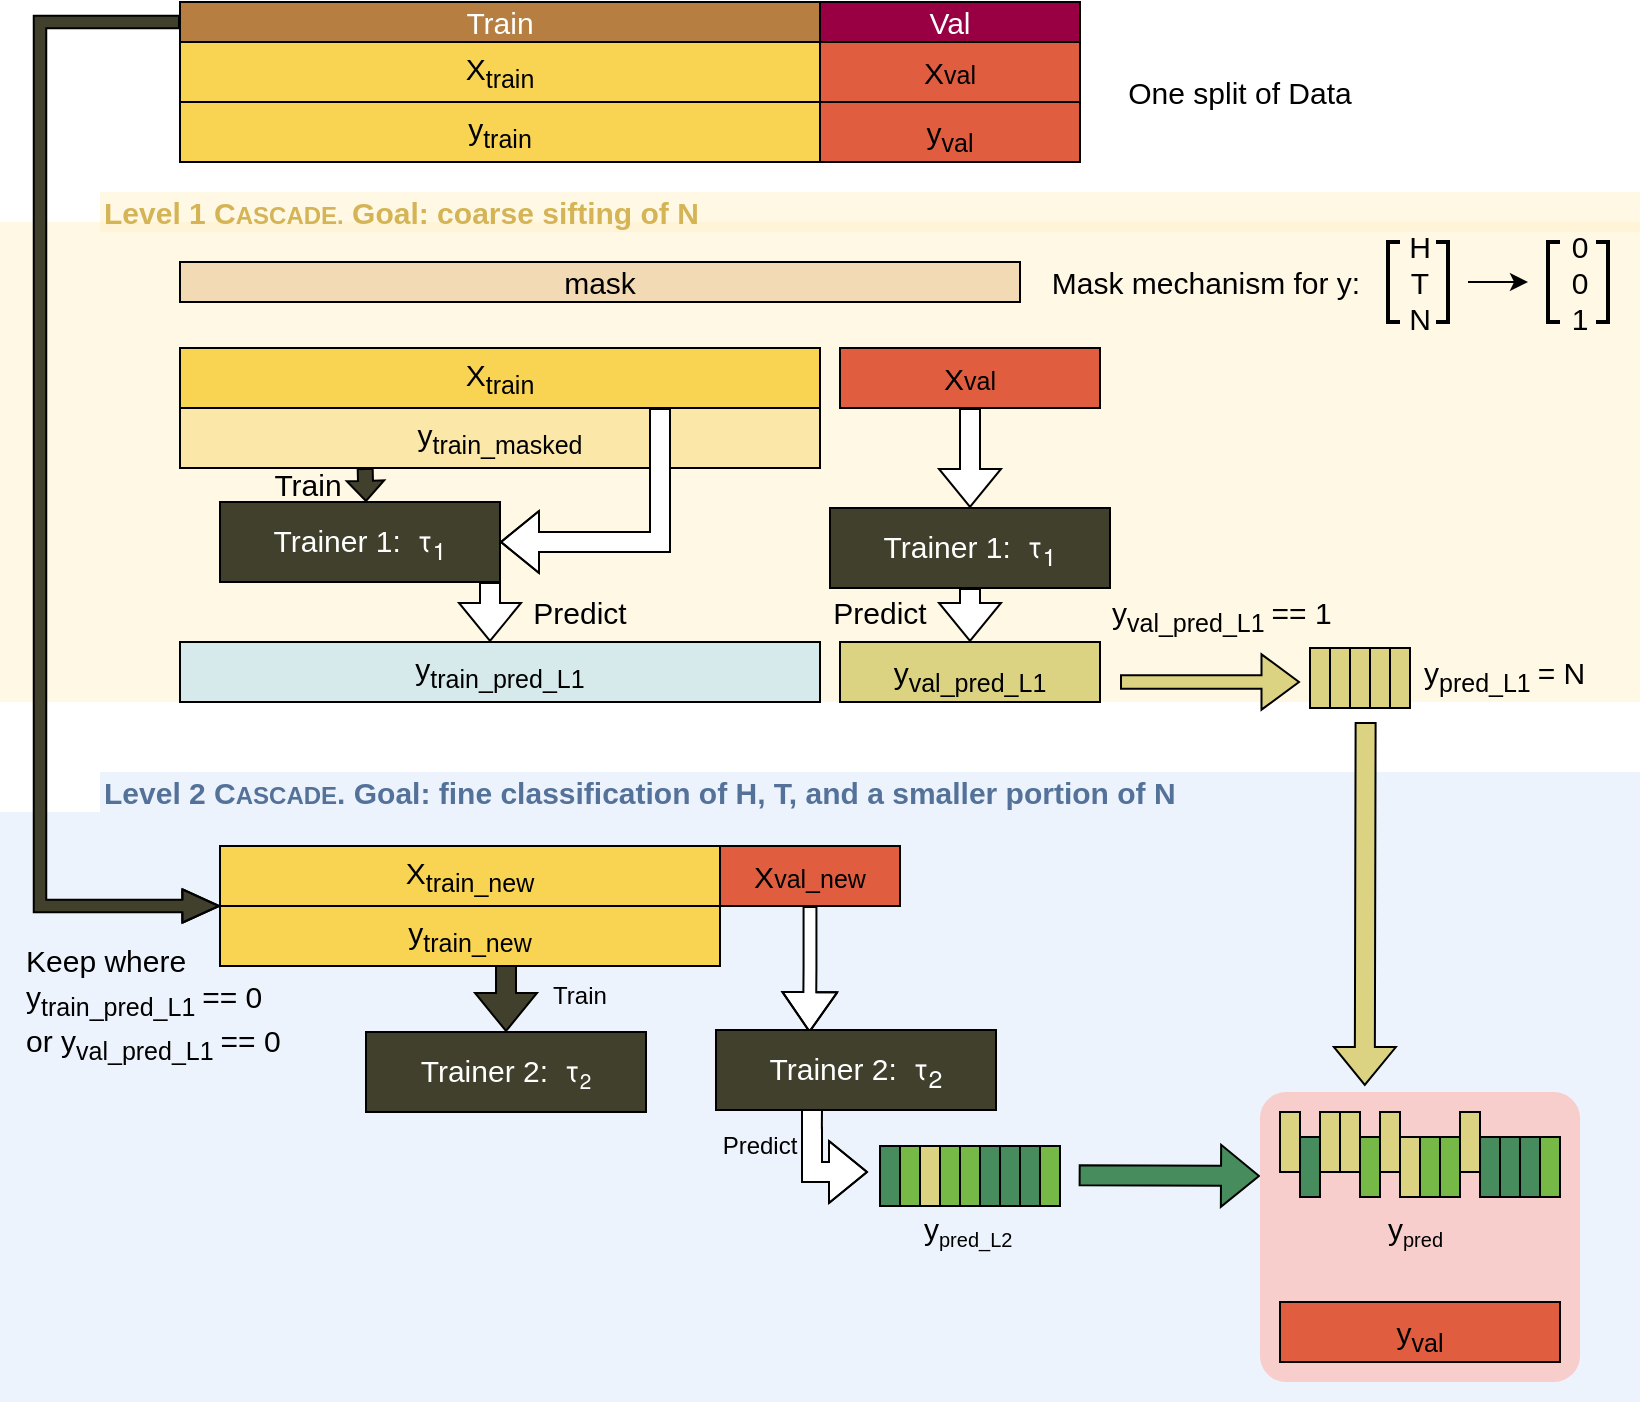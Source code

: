 <mxfile version="26.2.14">
  <diagram name="Page-1" id="dWAUJKyAPUHqVSD2c30o">
    <mxGraphModel dx="1299" dy="876" grid="1" gridSize="10" guides="1" tooltips="1" connect="1" arrows="1" fold="1" page="1" pageScale="1" pageWidth="850" pageHeight="1100" math="0" shadow="0">
      <root>
        <mxCell id="0" />
        <mxCell id="1" parent="0" />
        <mxCell id="XmK-ISircZ31_cJlSy5G-73" value="" style="rounded=1;whiteSpace=wrap;html=1;arcSize=0;fillColor=#dae8fc;strokeColor=none;opacity=50;" parent="1" vertex="1">
          <mxGeometry y="435" width="820" height="295" as="geometry" />
        </mxCell>
        <mxCell id="XmK-ISircZ31_cJlSy5G-74" value="Level 2 C&lt;font&gt;&lt;font style=&quot;font-size: 12px;&quot;&gt;ASCADE&lt;/font&gt;. Goal: fine classification of H, T, and a smaller portion of N&lt;/font&gt;" style="text;html=1;align=left;verticalAlign=middle;whiteSpace=wrap;rounded=0;fillColor=#dae8fc;strokeColor=none;opacity=50;fontStyle=1;fontColor=#547299;fontSize=15;" parent="1" vertex="1">
          <mxGeometry x="50" y="415" width="770" height="20" as="geometry" />
        </mxCell>
        <mxCell id="XmK-ISircZ31_cJlSy5G-71" value="" style="rounded=1;whiteSpace=wrap;html=1;arcSize=0;fillColor=#fff2cc;strokeColor=none;opacity=50;" parent="1" vertex="1">
          <mxGeometry y="140" width="820" height="240" as="geometry" />
        </mxCell>
        <mxCell id="XmK-ISircZ31_cJlSy5G-3" value="Train" style="rounded=0;whiteSpace=wrap;html=1;fillColor=#B67E40;fontColor=#FFFFFF;strokeColor=default;fontSize=15;" parent="1" vertex="1">
          <mxGeometry x="90" y="30" width="320" height="20" as="geometry" />
        </mxCell>
        <mxCell id="XmK-ISircZ31_cJlSy5G-5" value="Val" style="rounded=0;whiteSpace=wrap;html=1;fillColor=#980043;fontColor=#FFFFFF;strokeColor=default;fontSize=15;gradientColor=none;" parent="1" vertex="1">
          <mxGeometry x="410" y="30" width="130" height="20" as="geometry" />
        </mxCell>
        <mxCell id="XmK-ISircZ31_cJlSy5G-7" value="mask" style="rounded=0;whiteSpace=wrap;html=1;fontSize=15;fillColor=#F2DBB4;" parent="1" vertex="1">
          <mxGeometry x="90" y="160" width="420" height="20" as="geometry" />
        </mxCell>
        <mxCell id="XmK-ISircZ31_cJlSy5G-8" value="Mask mechanism for y:" style="text;html=1;align=center;verticalAlign=middle;whiteSpace=wrap;rounded=0;fontSize=15;" parent="1" vertex="1">
          <mxGeometry x="523" y="155" width="160" height="30" as="geometry" />
        </mxCell>
        <mxCell id="XmK-ISircZ31_cJlSy5G-9" value="" style="strokeWidth=2;html=1;shape=mxgraph.flowchart.annotation_1;align=left;pointerEvents=1;" parent="1" vertex="1">
          <mxGeometry x="694" y="150" width="6" height="40" as="geometry" />
        </mxCell>
        <mxCell id="XmK-ISircZ31_cJlSy5G-11" value="H&lt;div&gt;T&lt;/div&gt;&lt;div&gt;N&lt;/div&gt;" style="text;html=1;align=center;verticalAlign=middle;whiteSpace=wrap;rounded=0;fontSize=15;" parent="1" vertex="1">
          <mxGeometry x="680" y="155" width="60" height="30" as="geometry" />
        </mxCell>
        <mxCell id="XmK-ISircZ31_cJlSy5G-13" value="" style="strokeWidth=2;html=1;shape=mxgraph.flowchart.annotation_1;align=left;pointerEvents=1;rotation=-180;" parent="1" vertex="1">
          <mxGeometry x="718" y="150" width="6" height="40" as="geometry" />
        </mxCell>
        <mxCell id="XmK-ISircZ31_cJlSy5G-14" value="" style="strokeWidth=2;html=1;shape=mxgraph.flowchart.annotation_1;align=left;pointerEvents=1;" parent="1" vertex="1">
          <mxGeometry x="774" y="150" width="6" height="40" as="geometry" />
        </mxCell>
        <mxCell id="XmK-ISircZ31_cJlSy5G-15" value="0&lt;div&gt;0&lt;/div&gt;&lt;div&gt;1&lt;/div&gt;" style="text;html=1;align=center;verticalAlign=middle;whiteSpace=wrap;rounded=0;fontSize=15;" parent="1" vertex="1">
          <mxGeometry x="760" y="155" width="60" height="30" as="geometry" />
        </mxCell>
        <mxCell id="XmK-ISircZ31_cJlSy5G-16" value="" style="strokeWidth=2;html=1;shape=mxgraph.flowchart.annotation_1;align=left;pointerEvents=1;rotation=-180;fontSize=15;" parent="1" vertex="1">
          <mxGeometry x="798" y="150" width="6" height="40" as="geometry" />
        </mxCell>
        <mxCell id="XmK-ISircZ31_cJlSy5G-17" value="" style="endArrow=classic;html=1;rounded=0;entryX=0;entryY=0.5;entryDx=0;entryDy=0;" parent="1" edge="1">
          <mxGeometry width="50" height="50" relative="1" as="geometry">
            <mxPoint x="734" y="170" as="sourcePoint" />
            <mxPoint x="764" y="170" as="targetPoint" />
          </mxGeometry>
        </mxCell>
        <mxCell id="WY-bexpHM8N3G8zlpBjD-25" style="edgeStyle=orthogonalEdgeStyle;rounded=0;orthogonalLoop=1;jettySize=auto;html=1;exitX=1;exitY=1;exitDx=0;exitDy=0;entryX=0.5;entryY=0;entryDx=0;entryDy=0;shape=flexArrow;fillColor=default;" edge="1" parent="1">
          <mxGeometry relative="1" as="geometry">
            <mxPoint x="245" y="320" as="sourcePoint" />
            <mxPoint x="245" y="350" as="targetPoint" />
          </mxGeometry>
        </mxCell>
        <mxCell id="XmK-ISircZ31_cJlSy5G-18" value="Trainer 1:&amp;nbsp;&lt;span style=&quot;text-align: start; caret-color: rgb(0, 29, 53); font-family: &amp;quot;Google Sans&amp;quot;, &amp;quot;Helvetica Neue&amp;quot;, sans-serif;&quot;&gt;&amp;nbsp;τ&lt;sub&gt;1&lt;/sub&gt;&lt;/span&gt;" style="rounded=0;whiteSpace=wrap;html=1;fillColor=#40402D;fontColor=#FFFFFF;strokeColor=default;labelBackgroundColor=none;fontSize=15;gradientColor=none;" parent="1" vertex="1">
          <mxGeometry x="110" y="280" width="140" height="40" as="geometry" />
        </mxCell>
        <mxCell id="WY-bexpHM8N3G8zlpBjD-24" style="edgeStyle=orthogonalEdgeStyle;rounded=0;orthogonalLoop=1;jettySize=auto;html=1;entryX=0;entryY=0;entryDx=0;entryDy=0;shape=flexArrow;fillColor=#40402D;width=6.25;endSize=5.779;endWidth=9.479;exitX=0;exitY=0.5;exitDx=0;exitDy=0;" edge="1" parent="1" source="XmK-ISircZ31_cJlSy5G-3" target="XmK-ISircZ31_cJlSy5G-32">
          <mxGeometry relative="1" as="geometry">
            <mxPoint x="80" y="40" as="sourcePoint" />
            <Array as="points">
              <mxPoint x="20" y="40" />
              <mxPoint x="20" y="482" />
            </Array>
          </mxGeometry>
        </mxCell>
        <mxCell id="XmK-ISircZ31_cJlSy5G-19" value="X&lt;sub&gt;train&lt;/sub&gt;" style="rounded=0;whiteSpace=wrap;html=1;fillColor=#F8D452;fontColor=#000000;strokeColor=default;fontSize=15;" parent="1" vertex="1">
          <mxGeometry x="90" y="50" width="320" height="30" as="geometry" />
        </mxCell>
        <mxCell id="XmK-ISircZ31_cJlSy5G-20" value="y&lt;sub&gt;train&lt;/sub&gt;" style="rounded=0;whiteSpace=wrap;html=1;fillColor=#F8D452;fontColor=#000000;strokeColor=default;fontSize=15;" parent="1" vertex="1">
          <mxGeometry x="90" y="80" width="320" height="30" as="geometry" />
        </mxCell>
        <mxCell id="XmK-ISircZ31_cJlSy5G-21" value="X&lt;span style=&quot;font-size: 12.5px;&quot;&gt;val&lt;/span&gt;" style="rounded=0;whiteSpace=wrap;html=1;fillColor=#E15D40;fontColor=#000000;strokeColor=default;fontSize=15;" parent="1" vertex="1">
          <mxGeometry x="410" y="50" width="130" height="30" as="geometry" />
        </mxCell>
        <mxCell id="XmK-ISircZ31_cJlSy5G-22" value="&lt;sub&gt;&lt;span style=&quot;font-size: 15px;&quot;&gt;y&lt;sub&gt;val&lt;/sub&gt;&lt;/span&gt;&lt;/sub&gt;" style="rounded=0;whiteSpace=wrap;html=1;fillColor=#E15D40;fontColor=#000000;strokeColor=default;fontSize=15;" parent="1" vertex="1">
          <mxGeometry x="410" y="80" width="130" height="30" as="geometry" />
        </mxCell>
        <mxCell id="XmK-ISircZ31_cJlSy5G-23" value="y&lt;sub&gt;train_masked&lt;/sub&gt;" style="rounded=0;whiteSpace=wrap;html=1;fillColor=#FBE7A8;fontColor=#000000;strokeColor=default;fontSize=15;" parent="1" vertex="1">
          <mxGeometry x="90" y="233" width="320" height="30" as="geometry" />
        </mxCell>
        <mxCell id="XmK-ISircZ31_cJlSy5G-25" value="One split of Data" style="text;html=1;align=center;verticalAlign=middle;whiteSpace=wrap;rounded=0;fontSize=15;" parent="1" vertex="1">
          <mxGeometry x="550" y="60" width="140" height="30" as="geometry" />
        </mxCell>
        <mxCell id="XmK-ISircZ31_cJlSy5G-26" value="y&lt;sub&gt;train_pred_L1&lt;/sub&gt;" style="rounded=0;whiteSpace=wrap;html=1;fillColor=#D6EAEB;fontColor=#000000;strokeColor=default;fontSize=15;" parent="1" vertex="1">
          <mxGeometry x="90" y="350" width="320" height="30" as="geometry" />
        </mxCell>
        <mxCell id="XmK-ISircZ31_cJlSy5G-27" value="X&lt;sub&gt;train&lt;/sub&gt;" style="rounded=0;whiteSpace=wrap;html=1;fillColor=#F8D452;fontColor=#000000;strokeColor=default;fontSize=15;" parent="1" vertex="1">
          <mxGeometry x="90" y="203" width="320" height="30" as="geometry" />
        </mxCell>
        <mxCell id="WY-bexpHM8N3G8zlpBjD-9" style="edgeStyle=orthogonalEdgeStyle;rounded=0;orthogonalLoop=1;jettySize=auto;html=1;exitX=0.5;exitY=1;exitDx=0;exitDy=0;entryX=0.5;entryY=0;entryDx=0;entryDy=0;shape=flexArrow;fillColor=default;" edge="1" parent="1" source="XmK-ISircZ31_cJlSy5G-28" target="WY-bexpHM8N3G8zlpBjD-8">
          <mxGeometry relative="1" as="geometry" />
        </mxCell>
        <mxCell id="XmK-ISircZ31_cJlSy5G-28" value="X&lt;span style=&quot;font-size: 12.5px;&quot;&gt;val&lt;/span&gt;" style="rounded=0;whiteSpace=wrap;html=1;fillColor=#E15D40;fontColor=#000000;strokeColor=default;fontSize=15;" parent="1" vertex="1">
          <mxGeometry x="420" y="203" width="130" height="30" as="geometry" />
        </mxCell>
        <mxCell id="XmK-ISircZ31_cJlSy5G-30" value="&lt;sub&gt;&lt;span style=&quot;font-size: 15px;&quot;&gt;y&lt;sub&gt;val_pred_L1&lt;/sub&gt;&lt;/span&gt;&lt;/sub&gt;" style="rounded=0;whiteSpace=wrap;html=1;fillColor=#DBD282;fontColor=#000000;strokeColor=default;fontSize=15;" parent="1" vertex="1">
          <mxGeometry x="420" y="350" width="130" height="30" as="geometry" />
        </mxCell>
        <mxCell id="WY-bexpHM8N3G8zlpBjD-31" style="edgeStyle=orthogonalEdgeStyle;rounded=0;orthogonalLoop=1;jettySize=auto;html=1;exitX=0.572;exitY=0.975;exitDx=0;exitDy=0;entryX=0.5;entryY=0;entryDx=0;entryDy=0;exitPerimeter=0;shape=flexArrow;fillColor=#40402D;" edge="1" parent="1" source="XmK-ISircZ31_cJlSy5G-32" target="XmK-ISircZ31_cJlSy5G-36">
          <mxGeometry relative="1" as="geometry">
            <Array as="points" />
          </mxGeometry>
        </mxCell>
        <mxCell id="XmK-ISircZ31_cJlSy5G-32" value="y&lt;sub&gt;train_new&lt;/sub&gt;" style="rounded=0;whiteSpace=wrap;html=1;fillColor=#F8D452;fontColor=#000000;strokeColor=default;fontSize=15;" parent="1" vertex="1">
          <mxGeometry x="110" y="482" width="250" height="30" as="geometry" />
        </mxCell>
        <mxCell id="XmK-ISircZ31_cJlSy5G-34" value="X&lt;sub&gt;train_new&lt;/sub&gt;" style="rounded=0;whiteSpace=wrap;html=1;fillColor=#F8D452;fontColor=#000000;strokeColor=default;fontSize=15;" parent="1" vertex="1">
          <mxGeometry x="110" y="452" width="250" height="30" as="geometry" />
        </mxCell>
        <mxCell id="XmK-ISircZ31_cJlSy5G-35" value="X&lt;span style=&quot;font-size: 12.5px;&quot;&gt;val_new&lt;/span&gt;" style="rounded=0;whiteSpace=wrap;html=1;fillColor=#E15D40;fontColor=#000000;strokeColor=default;fontSize=15;" parent="1" vertex="1">
          <mxGeometry x="360" y="452" width="90" height="30" as="geometry" />
        </mxCell>
        <mxCell id="XmK-ISircZ31_cJlSy5G-36" value="Trainer 2:&amp;nbsp;&lt;span style=&quot;text-align: start; caret-color: rgb(0, 29, 53); font-family: &amp;quot;Google Sans&amp;quot;, &amp;quot;Helvetica Neue&amp;quot;, sans-serif;&quot;&gt;&amp;nbsp;τ&lt;span style=&quot;font-size: 12.5px;&quot;&gt;&lt;sub&gt;2&lt;/sub&gt;&lt;/span&gt;&lt;/span&gt;" style="rounded=0;whiteSpace=wrap;html=1;fillColor=#40402D;fontColor=#FFFFFF;strokeColor=default;labelBackgroundColor=none;fontSize=15;gradientColor=none;" parent="1" vertex="1">
          <mxGeometry x="183" y="545" width="140" height="40" as="geometry" />
        </mxCell>
        <mxCell id="XmK-ISircZ31_cJlSy5G-37" value="" style="rounded=0;whiteSpace=wrap;html=1;fillColor=#478C5C;fontColor=#FFFFFF;strokeColor=default;fontSize=15;" parent="1" vertex="1">
          <mxGeometry x="440" y="602" width="10" height="30" as="geometry" />
        </mxCell>
        <mxCell id="XmK-ISircZ31_cJlSy5G-39" value="&lt;span style=&quot;caret-color: rgb(0, 0, 0); color: rgb(0, 0, 0); font-family: Helvetica; font-style: normal; font-variant-caps: normal; font-weight: 400; letter-spacing: normal; text-align: center; text-indent: 0px; text-transform: none; white-space: normal; word-spacing: 0px; -webkit-text-stroke-width: 0px; text-decoration: none; float: none; display: inline !important;&quot;&gt;y&lt;/span&gt;&lt;sub style=&quot;caret-color: rgb(0, 0, 0); color: rgb(0, 0, 0); font-family: Helvetica; font-style: normal; font-variant-caps: normal; font-weight: 400; letter-spacing: normal; text-align: center; text-indent: 0px; text-transform: none; white-space: normal; word-spacing: 0px; -webkit-text-stroke-width: 0px; text-decoration: none;&quot;&gt;pred_L1 &lt;/sub&gt;&lt;span style=&quot;caret-color: rgb(0, 0, 0); color: rgb(0, 0, 0); font-family: Helvetica; font-style: normal; font-variant-caps: normal; font-weight: 400; letter-spacing: normal; text-align: center; text-indent: 0px; text-transform: none; white-space: normal; word-spacing: 0px; -webkit-text-stroke-width: 0px; text-decoration: none;&quot;&gt;= N&lt;/span&gt;" style="text;whiteSpace=wrap;html=1;labelBackgroundColor=none;fontSize=15;" parent="1" vertex="1">
          <mxGeometry x="710" y="350" width="100" height="40" as="geometry" />
        </mxCell>
        <mxCell id="XmK-ISircZ31_cJlSy5G-58" value="&lt;span style=&quot;caret-color: rgb(0, 0, 0); color: rgb(0, 0, 0); font-family: Helvetica; font-size: 15px; font-style: normal; font-variant-caps: normal; font-weight: 400; letter-spacing: normal; text-align: center; text-indent: 0px; text-transform: none; white-space: normal; word-spacing: 0px; -webkit-text-stroke-width: 0px; text-decoration: none; float: none; display: inline !important;&quot;&gt;y&lt;/span&gt;&lt;sub style=&quot;caret-color: rgb(0, 0, 0); color: rgb(0, 0, 0); font-family: Helvetica; font-style: normal; font-variant-caps: normal; font-weight: 400; letter-spacing: normal; text-align: center; text-indent: 0px; text-transform: none; white-space: normal; word-spacing: 0px; -webkit-text-stroke-width: 0px; text-decoration: none;&quot;&gt;pred&lt;/sub&gt;" style="text;whiteSpace=wrap;html=1;labelBackgroundColor=none;" parent="1" vertex="1">
          <mxGeometry x="683" y="615" width="100" height="40" as="geometry" />
        </mxCell>
        <mxCell id="XmK-ISircZ31_cJlSy5G-60" value="&lt;span style=&quot;caret-color: rgb(0, 0, 0); color: rgb(0, 0, 0); font-family: Helvetica; font-style: normal; font-variant-caps: normal; font-weight: 400; letter-spacing: normal; text-align: center; text-indent: 0px; text-transform: none; white-space: normal; word-spacing: 0px; -webkit-text-stroke-width: 0px; text-decoration: none; float: none; display: inline !important;&quot;&gt;y&lt;/span&gt;&lt;sub style=&quot;caret-color: rgb(0, 0, 0); color: rgb(0, 0, 0); font-family: Helvetica; font-style: normal; font-variant-caps: normal; font-weight: 400; letter-spacing: normal; text-align: center; text-indent: 0px; text-transform: none; white-space: normal; word-spacing: 0px; -webkit-text-stroke-width: 0px; text-decoration: none;&quot;&gt;val_pred_L1 &lt;/sub&gt;&lt;span style=&quot;caret-color: rgb(0, 0, 0); color: rgb(0, 0, 0); font-family: Helvetica; font-style: normal; font-variant-caps: normal; font-weight: 400; letter-spacing: normal; text-align: center; text-indent: 0px; text-transform: none; white-space: normal; word-spacing: 0px; -webkit-text-stroke-width: 0px; text-decoration: none;&quot;&gt;== 1&lt;/span&gt;" style="text;whiteSpace=wrap;html=1;labelBackgroundColor=none;fontSize=15;" parent="1" vertex="1">
          <mxGeometry x="554" y="320" width="131" height="40" as="geometry" />
        </mxCell>
        <mxCell id="XmK-ISircZ31_cJlSy5G-64" value="&lt;span style=&quot;caret-color: rgb(0, 0, 0); color: rgb(0, 0, 0); font-family: Helvetica; font-style: normal; font-variant-caps: normal; font-weight: 400; letter-spacing: normal; text-align: center; text-indent: 0px; text-transform: none; white-space: normal; word-spacing: 0px; -webkit-text-stroke-width: 0px; text-decoration: none; float: none; display: inline !important;&quot;&gt;Keep where y&lt;/span&gt;&lt;sub style=&quot;caret-color: rgb(0, 0, 0); color: rgb(0, 0, 0); font-family: Helvetica; font-style: normal; font-variant-caps: normal; font-weight: 400; letter-spacing: normal; text-align: center; text-indent: 0px; text-transform: none; white-space: normal; word-spacing: 0px; -webkit-text-stroke-width: 0px; text-decoration: none;&quot;&gt;train_pred_L1 &lt;/sub&gt;&lt;span style=&quot;caret-color: rgb(0, 0, 0); color: rgb(0, 0, 0); font-family: Helvetica; font-style: normal; font-variant-caps: normal; font-weight: 400; letter-spacing: normal; text-align: center; text-indent: 0px; text-transform: none; white-space: normal; word-spacing: 0px; -webkit-text-stroke-width: 0px; text-decoration: none;&quot;&gt;== 0 or&amp;nbsp;&lt;/span&gt;&lt;span style=&quot;text-align: center; float: none; caret-color: rgb(0, 0, 0); color: rgb(0, 0, 0); display: inline !important;&quot;&gt;y&lt;/span&gt;&lt;sub style=&quot;text-align: center; caret-color: rgb(0, 0, 0); color: rgb(0, 0, 0);&quot;&gt;val_pred_L1&amp;nbsp;&lt;/sub&gt;&lt;span style=&quot;text-align: center; caret-color: rgb(0, 0, 0); color: rgb(0, 0, 0);&quot;&gt;== 0&lt;/span&gt;" style="text;whiteSpace=wrap;html=1;labelBackgroundColor=none;fontSize=15;" parent="1" vertex="1">
          <mxGeometry x="11" y="494" width="150" height="75" as="geometry" />
        </mxCell>
        <mxCell id="XmK-ISircZ31_cJlSy5G-72" value="Level 1 C&lt;font&gt;&lt;font style=&quot;font-size: 12px;&quot;&gt;ASCADE.&lt;/font&gt;&lt;/font&gt;&lt;font&gt;&amp;nbsp;Goal: coarse sifting of N &amp;nbsp;&lt;/font&gt;" style="text;html=1;align=left;verticalAlign=middle;whiteSpace=wrap;rounded=0;fillColor=#fff2cc;strokeColor=none;opacity=50;fontColor=#D4B455;fontStyle=1;fontSize=15;" parent="1" vertex="1">
          <mxGeometry x="50" y="125" width="770" height="20" as="geometry" />
        </mxCell>
        <mxCell id="XmK-ISircZ31_cJlSy5G-75" value="" style="shape=flexArrow;endArrow=classic;html=1;rounded=0;fillColor=#DBD282;" parent="1" edge="1">
          <mxGeometry width="50" height="50" relative="1" as="geometry">
            <mxPoint x="682.81" y="390" as="sourcePoint" />
            <mxPoint x="682.39" y="572" as="targetPoint" />
          </mxGeometry>
        </mxCell>
        <mxCell id="XmK-ISircZ31_cJlSy5G-76" value="" style="shape=flexArrow;endArrow=classic;html=1;rounded=0;fillColor=#478C5C;" parent="1" edge="1">
          <mxGeometry width="50" height="50" relative="1" as="geometry">
            <mxPoint x="539.33" y="616.58" as="sourcePoint" />
            <mxPoint x="630" y="617" as="targetPoint" />
          </mxGeometry>
        </mxCell>
        <mxCell id="tyUhhbc_BJ0rP1aiJ5RJ-2" value="&lt;span style=&quot;caret-color: rgb(255, 255, 255); font-family: Helvetica; font-size: 15px; font-style: normal; font-variant-caps: normal; font-weight: 400; letter-spacing: normal; text-align: center; text-indent: 0px; text-transform: none; white-space: normal; word-spacing: 0px; -webkit-text-stroke-width: 0px; text-decoration: none;&quot;&gt;y&lt;/span&gt;&lt;sub style=&quot;caret-color: rgb(255, 255, 255); font-family: Helvetica; font-style: normal; font-variant-caps: normal; font-weight: 400; letter-spacing: normal; text-align: center; text-indent: 0px; text-transform: none; white-space: normal; word-spacing: 0px; -webkit-text-stroke-width: 0px; text-decoration: none;&quot;&gt;pred_L2&lt;/sub&gt;" style="text;whiteSpace=wrap;html=1;fontColor=default;" parent="1" vertex="1">
          <mxGeometry x="460" y="627.5" width="80" height="40" as="geometry" />
        </mxCell>
        <mxCell id="tyUhhbc_BJ0rP1aiJ5RJ-3" value="" style="rounded=0;whiteSpace=wrap;html=1;fillColor=#76B947;fontColor=#FFFFFF;strokeColor=default;fontSize=15;" parent="1" vertex="1">
          <mxGeometry x="450" y="602" width="10" height="30" as="geometry" />
        </mxCell>
        <mxCell id="tyUhhbc_BJ0rP1aiJ5RJ-4" value="" style="rounded=0;whiteSpace=wrap;html=1;fillColor=#DBD282;fontColor=#000000;strokeColor=default;fontSize=15;" parent="1" vertex="1">
          <mxGeometry x="460" y="602" width="10" height="30" as="geometry" />
        </mxCell>
        <mxCell id="tyUhhbc_BJ0rP1aiJ5RJ-6" value="" style="rounded=0;whiteSpace=wrap;html=1;fillColor=#76B947;fontColor=#FFFFFF;strokeColor=default;fontSize=15;" parent="1" vertex="1">
          <mxGeometry x="480" y="602" width="10" height="30" as="geometry" />
        </mxCell>
        <mxCell id="XmK-ISircZ31_cJlSy5G-77" value="" style="rounded=1;whiteSpace=wrap;html=1;strokeColor=none;fillColor=#F8CECC;arcSize=9;" parent="1" vertex="1">
          <mxGeometry x="630" y="575" width="160" height="145" as="geometry" />
        </mxCell>
        <mxCell id="XmK-ISircZ31_cJlSy5G-41" value="" style="rounded=0;whiteSpace=wrap;html=1;fillColor=#DBD282;fontColor=#000000;strokeColor=default;fontSize=15;" parent="1" vertex="1">
          <mxGeometry x="660" y="585" width="10" height="30" as="geometry" />
        </mxCell>
        <mxCell id="XmK-ISircZ31_cJlSy5G-43" value="" style="rounded=0;whiteSpace=wrap;html=1;fillColor=#DBD282;fontColor=#000000;strokeColor=default;fontSize=15;" parent="1" vertex="1">
          <mxGeometry x="670" y="585" width="10" height="30" as="geometry" />
        </mxCell>
        <mxCell id="XmK-ISircZ31_cJlSy5G-44" value="" style="rounded=0;whiteSpace=wrap;html=1;fillColor=#DBD282;fontColor=#000000;strokeColor=default;fontSize=15;" parent="1" vertex="1">
          <mxGeometry x="690" y="585" width="10" height="30" as="geometry" />
        </mxCell>
        <mxCell id="XmK-ISircZ31_cJlSy5G-51" value="" style="rounded=0;whiteSpace=wrap;html=1;fillColor=#DBD282;fontColor=#000000;strokeColor=default;fontSize=15;" parent="1" vertex="1">
          <mxGeometry x="730" y="585" width="10" height="30" as="geometry" />
        </mxCell>
        <mxCell id="XmK-ISircZ31_cJlSy5G-52" value="" style="rounded=0;whiteSpace=wrap;html=1;fillColor=#DBD282;fontColor=#000000;strokeColor=default;fontSize=15;" parent="1" vertex="1">
          <mxGeometry x="640" y="585" width="10" height="30" as="geometry" />
        </mxCell>
        <mxCell id="tyUhhbc_BJ0rP1aiJ5RJ-7" value="" style="rounded=0;whiteSpace=wrap;html=1;fillColor=#478C5C;fontColor=#FFFFFF;strokeColor=default;fontSize=15;" parent="1" vertex="1">
          <mxGeometry x="490" y="602" width="10" height="30" as="geometry" />
        </mxCell>
        <mxCell id="tyUhhbc_BJ0rP1aiJ5RJ-9" value="" style="rounded=0;whiteSpace=wrap;html=1;fillColor=#76B947;fontColor=#FFFFFF;strokeColor=default;fontSize=15;" parent="1" vertex="1">
          <mxGeometry x="470" y="602" width="10" height="30" as="geometry" />
        </mxCell>
        <mxCell id="tyUhhbc_BJ0rP1aiJ5RJ-11" value="" style="rounded=0;whiteSpace=wrap;html=1;fillColor=#478C5C;fontColor=#FFFFFF;strokeColor=default;fontSize=15;" parent="1" vertex="1">
          <mxGeometry x="500" y="602" width="10" height="30" as="geometry" />
        </mxCell>
        <mxCell id="tyUhhbc_BJ0rP1aiJ5RJ-12" value="" style="rounded=0;whiteSpace=wrap;html=1;fillColor=#478C5C;fontColor=#FFFFFF;strokeColor=default;fontSize=15;" parent="1" vertex="1">
          <mxGeometry x="510" y="602" width="10" height="30" as="geometry" />
        </mxCell>
        <mxCell id="tyUhhbc_BJ0rP1aiJ5RJ-14" value="" style="rounded=0;whiteSpace=wrap;html=1;fillColor=#76B947;fontColor=#FFFFFF;strokeColor=default;fontSize=15;" parent="1" vertex="1">
          <mxGeometry x="520" y="602" width="10" height="30" as="geometry" />
        </mxCell>
        <mxCell id="tyUhhbc_BJ0rP1aiJ5RJ-15" value="" style="rounded=0;whiteSpace=wrap;html=1;fillColor=#478C5C;fontColor=#FFFFFF;strokeColor=default;fontSize=15;" parent="1" vertex="1">
          <mxGeometry x="650" y="597.5" width="10" height="30" as="geometry" />
        </mxCell>
        <mxCell id="tyUhhbc_BJ0rP1aiJ5RJ-16" value="" style="rounded=0;whiteSpace=wrap;html=1;fillColor=#76B947;fontColor=#FFFFFF;strokeColor=default;fontSize=15;" parent="1" vertex="1">
          <mxGeometry x="680" y="597.5" width="10" height="30" as="geometry" />
        </mxCell>
        <mxCell id="tyUhhbc_BJ0rP1aiJ5RJ-17" value="" style="rounded=0;whiteSpace=wrap;html=1;fillColor=#DBD282;fontColor=#000000;strokeColor=default;fontSize=15;" parent="1" vertex="1">
          <mxGeometry x="700" y="597.5" width="10" height="30" as="geometry" />
        </mxCell>
        <mxCell id="tyUhhbc_BJ0rP1aiJ5RJ-18" value="" style="rounded=0;whiteSpace=wrap;html=1;fillColor=#76B947;fontColor=#FFFFFF;strokeColor=default;fontSize=15;" parent="1" vertex="1">
          <mxGeometry x="710" y="597.5" width="10" height="30" as="geometry" />
        </mxCell>
        <mxCell id="tyUhhbc_BJ0rP1aiJ5RJ-19" value="" style="rounded=0;whiteSpace=wrap;html=1;fillColor=#478C5C;fontColor=#FFFFFF;strokeColor=default;fontSize=15;" parent="1" vertex="1">
          <mxGeometry x="740" y="597.5" width="10" height="30" as="geometry" />
        </mxCell>
        <mxCell id="tyUhhbc_BJ0rP1aiJ5RJ-20" value="" style="rounded=0;whiteSpace=wrap;html=1;fillColor=#76B947;fontColor=#FFFFFF;strokeColor=default;fontSize=15;" parent="1" vertex="1">
          <mxGeometry x="720" y="597.5" width="10" height="30" as="geometry" />
        </mxCell>
        <mxCell id="tyUhhbc_BJ0rP1aiJ5RJ-21" value="" style="rounded=0;whiteSpace=wrap;html=1;fillColor=#478C5C;fontColor=#FFFFFF;strokeColor=default;fontSize=15;" parent="1" vertex="1">
          <mxGeometry x="750" y="597.5" width="10" height="30" as="geometry" />
        </mxCell>
        <mxCell id="tyUhhbc_BJ0rP1aiJ5RJ-22" value="" style="rounded=0;whiteSpace=wrap;html=1;fillColor=#478C5C;fontColor=#FFFFFF;strokeColor=default;fontSize=15;" parent="1" vertex="1">
          <mxGeometry x="760" y="597.5" width="10" height="30" as="geometry" />
        </mxCell>
        <mxCell id="tyUhhbc_BJ0rP1aiJ5RJ-23" value="" style="rounded=0;whiteSpace=wrap;html=1;fillColor=#76B947;fontColor=#FFFFFF;strokeColor=default;fontSize=15;" parent="1" vertex="1">
          <mxGeometry x="770" y="597.5" width="10" height="30" as="geometry" />
        </mxCell>
        <mxCell id="tyUhhbc_BJ0rP1aiJ5RJ-25" value="&lt;span style=&quot;caret-color: rgb(255, 255, 255); font-family: Helvetica; font-size: 15px; font-style: normal; font-variant-caps: normal; font-weight: 400; letter-spacing: normal; text-align: center; text-indent: 0px; text-transform: none; white-space: normal; word-spacing: 0px; -webkit-text-stroke-width: 0px; text-decoration: none;&quot;&gt;y&lt;/span&gt;&lt;sub style=&quot;caret-color: rgb(255, 255, 255); font-family: Helvetica; font-style: normal; font-variant-caps: normal; font-weight: 400; letter-spacing: normal; text-align: center; text-indent: 0px; text-transform: none; white-space: normal; word-spacing: 0px; -webkit-text-stroke-width: 0px; text-decoration: none;&quot;&gt;pred&lt;/sub&gt;" style="text;whiteSpace=wrap;html=1;fontColor=default;" parent="1" vertex="1">
          <mxGeometry x="692" y="627.5" width="46" height="40" as="geometry" />
        </mxCell>
        <mxCell id="WY-bexpHM8N3G8zlpBjD-3" value="Train" style="text;html=1;align=center;verticalAlign=middle;whiteSpace=wrap;rounded=0;fontSize=15;" vertex="1" parent="1">
          <mxGeometry x="124.0" y="256" width="60" height="30" as="geometry" />
        </mxCell>
        <mxCell id="WY-bexpHM8N3G8zlpBjD-5" style="edgeStyle=orthogonalEdgeStyle;rounded=0;orthogonalLoop=1;jettySize=auto;html=1;exitX=0.75;exitY=0;exitDx=0;exitDy=0;entryX=1;entryY=0.5;entryDx=0;entryDy=0;shape=flexArrow;fillColor=default;" edge="1" parent="1" source="XmK-ISircZ31_cJlSy5G-23" target="XmK-ISircZ31_cJlSy5G-18">
          <mxGeometry relative="1" as="geometry">
            <Array as="points">
              <mxPoint x="330" y="300" />
            </Array>
          </mxGeometry>
        </mxCell>
        <mxCell id="WY-bexpHM8N3G8zlpBjD-7" value="Predict" style="text;html=1;align=center;verticalAlign=middle;whiteSpace=wrap;rounded=0;fontSize=15;" vertex="1" parent="1">
          <mxGeometry x="260" y="320" width="60" height="30" as="geometry" />
        </mxCell>
        <mxCell id="WY-bexpHM8N3G8zlpBjD-10" style="edgeStyle=orthogonalEdgeStyle;rounded=0;orthogonalLoop=1;jettySize=auto;html=1;exitX=0.5;exitY=1;exitDx=0;exitDy=0;entryX=0.5;entryY=0;entryDx=0;entryDy=0;shape=flexArrow;fillColor=default;" edge="1" parent="1" source="WY-bexpHM8N3G8zlpBjD-8" target="XmK-ISircZ31_cJlSy5G-30">
          <mxGeometry relative="1" as="geometry" />
        </mxCell>
        <mxCell id="WY-bexpHM8N3G8zlpBjD-8" value="Trainer 1:&amp;nbsp;&lt;span style=&quot;text-align: start; caret-color: rgb(0, 29, 53); font-family: &amp;quot;Google Sans&amp;quot;, &amp;quot;Helvetica Neue&amp;quot;, sans-serif;&quot;&gt;&amp;nbsp;τ&lt;sub&gt;1&lt;/sub&gt;&lt;/span&gt;" style="rounded=0;whiteSpace=wrap;html=1;fillColor=#40402D;fontColor=#FFFFFF;strokeColor=default;labelBackgroundColor=none;fontSize=15;gradientColor=none;" vertex="1" parent="1">
          <mxGeometry x="415" y="283" width="140" height="40" as="geometry" />
        </mxCell>
        <mxCell id="WY-bexpHM8N3G8zlpBjD-11" value="Predict" style="text;html=1;align=center;verticalAlign=middle;whiteSpace=wrap;rounded=0;fontSize=15;" vertex="1" parent="1">
          <mxGeometry x="410" y="320" width="60" height="30" as="geometry" />
        </mxCell>
        <mxCell id="WY-bexpHM8N3G8zlpBjD-12" value="" style="rounded=0;whiteSpace=wrap;html=1;fillColor=#DBD282;fontColor=#000000;strokeColor=default;fontSize=15;" vertex="1" parent="1">
          <mxGeometry x="675" y="353" width="10" height="30" as="geometry" />
        </mxCell>
        <mxCell id="WY-bexpHM8N3G8zlpBjD-13" value="" style="rounded=0;whiteSpace=wrap;html=1;fillColor=#DBD282;fontColor=#000000;strokeColor=default;fontSize=15;" vertex="1" parent="1">
          <mxGeometry x="685" y="353" width="10" height="30" as="geometry" />
        </mxCell>
        <mxCell id="WY-bexpHM8N3G8zlpBjD-14" value="" style="rounded=0;whiteSpace=wrap;html=1;fillColor=#DBD282;fontColor=#000000;strokeColor=default;fontSize=15;" vertex="1" parent="1">
          <mxGeometry x="665" y="353" width="10" height="30" as="geometry" />
        </mxCell>
        <mxCell id="WY-bexpHM8N3G8zlpBjD-15" value="" style="rounded=0;whiteSpace=wrap;html=1;fillColor=#DBD282;fontColor=#000000;strokeColor=default;fontSize=15;" vertex="1" parent="1">
          <mxGeometry x="695" y="353" width="10" height="30" as="geometry" />
        </mxCell>
        <mxCell id="WY-bexpHM8N3G8zlpBjD-16" value="" style="rounded=0;whiteSpace=wrap;html=1;fillColor=#DBD282;fontColor=#000000;strokeColor=default;fontSize=15;" vertex="1" parent="1">
          <mxGeometry x="655" y="353" width="10" height="30" as="geometry" />
        </mxCell>
        <mxCell id="WY-bexpHM8N3G8zlpBjD-18" value="Train" style="text;html=1;align=center;verticalAlign=middle;whiteSpace=wrap;rounded=0;" vertex="1" parent="1">
          <mxGeometry x="260" y="512" width="60" height="30" as="geometry" />
        </mxCell>
        <mxCell id="WY-bexpHM8N3G8zlpBjD-33" style="edgeStyle=orthogonalEdgeStyle;rounded=0;orthogonalLoop=1;jettySize=auto;html=1;exitX=0.5;exitY=1;exitDx=0;exitDy=0;entryX=0.334;entryY=0.032;entryDx=0;entryDy=0;shape=flexArrow;fillColor=default;width=6.429;endSize=6.236;entryPerimeter=0;" edge="1" parent="1" target="WY-bexpHM8N3G8zlpBjD-35" source="XmK-ISircZ31_cJlSy5G-35">
          <mxGeometry relative="1" as="geometry">
            <mxPoint x="428" y="494" as="sourcePoint" />
          </mxGeometry>
        </mxCell>
        <mxCell id="WY-bexpHM8N3G8zlpBjD-34" style="edgeStyle=orthogonalEdgeStyle;rounded=0;orthogonalLoop=1;jettySize=auto;html=1;exitX=0.339;exitY=0.996;exitDx=0;exitDy=0;entryX=0.5;entryY=0;entryDx=0;entryDy=0;shape=flexArrow;fillColor=default;exitPerimeter=0;" edge="1" parent="1">
          <mxGeometry relative="1" as="geometry">
            <mxPoint x="434" y="615" as="targetPoint" />
            <mxPoint x="411.46" y="587.84" as="sourcePoint" />
            <Array as="points">
              <mxPoint x="406" y="588" />
              <mxPoint x="406" y="615" />
            </Array>
          </mxGeometry>
        </mxCell>
        <mxCell id="WY-bexpHM8N3G8zlpBjD-35" value="Trainer 2:&amp;nbsp;&lt;span style=&quot;text-align: start; caret-color: rgb(0, 29, 53); font-family: &amp;quot;Google Sans&amp;quot;, &amp;quot;Helvetica Neue&amp;quot;, sans-serif;&quot;&gt;&amp;nbsp;τ&lt;sub&gt;2&lt;/sub&gt;&lt;/span&gt;" style="rounded=0;whiteSpace=wrap;html=1;fillColor=#40402D;fontColor=#FFFFFF;strokeColor=default;labelBackgroundColor=none;fontSize=15;gradientColor=none;" vertex="1" parent="1">
          <mxGeometry x="358" y="544" width="140" height="40" as="geometry" />
        </mxCell>
        <mxCell id="WY-bexpHM8N3G8zlpBjD-36" value="Predict" style="text;html=1;align=center;verticalAlign=middle;whiteSpace=wrap;rounded=0;" vertex="1" parent="1">
          <mxGeometry x="350" y="587" width="60" height="30" as="geometry" />
        </mxCell>
        <mxCell id="WY-bexpHM8N3G8zlpBjD-37" style="edgeStyle=orthogonalEdgeStyle;rounded=0;orthogonalLoop=1;jettySize=auto;html=1;exitX=0.572;exitY=0.975;exitDx=0;exitDy=0;exitPerimeter=0;shape=flexArrow;fillColor=#40402D;width=7.5;endSize=3.029;endWidth=10.208;" edge="1" parent="1">
          <mxGeometry relative="1" as="geometry">
            <mxPoint x="182.58" y="263" as="sourcePoint" />
            <mxPoint x="183" y="280" as="targetPoint" />
            <Array as="points" />
          </mxGeometry>
        </mxCell>
        <mxCell id="WY-bexpHM8N3G8zlpBjD-38" value="" style="shape=flexArrow;endArrow=classic;html=1;rounded=0;fillColor=#DBD282;width=6.667;endSize=5.917;" edge="1" parent="1">
          <mxGeometry width="50" height="50" relative="1" as="geometry">
            <mxPoint x="560" y="370" as="sourcePoint" />
            <mxPoint x="650" y="370" as="targetPoint" />
          </mxGeometry>
        </mxCell>
        <mxCell id="WY-bexpHM8N3G8zlpBjD-41" value="&lt;sub&gt;&lt;span style=&quot;font-size: 15px;&quot;&gt;y&lt;sub&gt;val&lt;/sub&gt;&lt;/span&gt;&lt;/sub&gt;" style="rounded=0;whiteSpace=wrap;html=1;fillColor=#E15D40;fontColor=#000000;strokeColor=default;fontSize=15;" vertex="1" parent="1">
          <mxGeometry x="640" y="680" width="140" height="30" as="geometry" />
        </mxCell>
      </root>
    </mxGraphModel>
  </diagram>
</mxfile>

